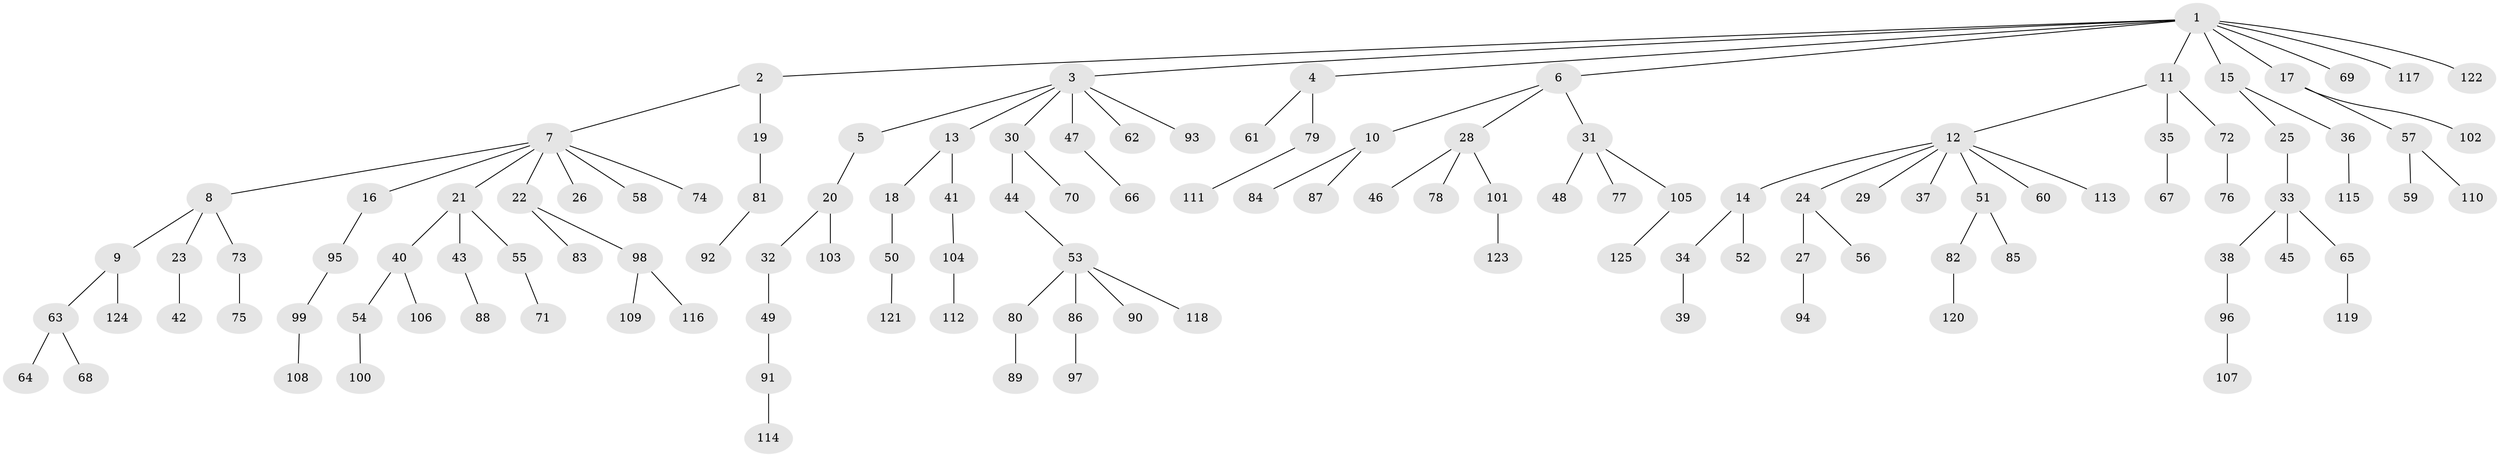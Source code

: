 // coarse degree distribution, {11: 0.011494252873563218, 7: 0.011494252873563218, 3: 0.08045977011494253, 5: 0.034482758620689655, 8: 0.011494252873563218, 4: 0.04597701149425287, 9: 0.011494252873563218, 2: 0.1839080459770115, 1: 0.6091954022988506}
// Generated by graph-tools (version 1.1) at 2025/52/02/27/25 19:52:09]
// undirected, 125 vertices, 124 edges
graph export_dot {
graph [start="1"]
  node [color=gray90,style=filled];
  1;
  2;
  3;
  4;
  5;
  6;
  7;
  8;
  9;
  10;
  11;
  12;
  13;
  14;
  15;
  16;
  17;
  18;
  19;
  20;
  21;
  22;
  23;
  24;
  25;
  26;
  27;
  28;
  29;
  30;
  31;
  32;
  33;
  34;
  35;
  36;
  37;
  38;
  39;
  40;
  41;
  42;
  43;
  44;
  45;
  46;
  47;
  48;
  49;
  50;
  51;
  52;
  53;
  54;
  55;
  56;
  57;
  58;
  59;
  60;
  61;
  62;
  63;
  64;
  65;
  66;
  67;
  68;
  69;
  70;
  71;
  72;
  73;
  74;
  75;
  76;
  77;
  78;
  79;
  80;
  81;
  82;
  83;
  84;
  85;
  86;
  87;
  88;
  89;
  90;
  91;
  92;
  93;
  94;
  95;
  96;
  97;
  98;
  99;
  100;
  101;
  102;
  103;
  104;
  105;
  106;
  107;
  108;
  109;
  110;
  111;
  112;
  113;
  114;
  115;
  116;
  117;
  118;
  119;
  120;
  121;
  122;
  123;
  124;
  125;
  1 -- 2;
  1 -- 3;
  1 -- 4;
  1 -- 6;
  1 -- 11;
  1 -- 15;
  1 -- 17;
  1 -- 69;
  1 -- 117;
  1 -- 122;
  2 -- 7;
  2 -- 19;
  3 -- 5;
  3 -- 13;
  3 -- 30;
  3 -- 47;
  3 -- 62;
  3 -- 93;
  4 -- 61;
  4 -- 79;
  5 -- 20;
  6 -- 10;
  6 -- 28;
  6 -- 31;
  7 -- 8;
  7 -- 16;
  7 -- 21;
  7 -- 22;
  7 -- 26;
  7 -- 58;
  7 -- 74;
  8 -- 9;
  8 -- 23;
  8 -- 73;
  9 -- 63;
  9 -- 124;
  10 -- 84;
  10 -- 87;
  11 -- 12;
  11 -- 35;
  11 -- 72;
  12 -- 14;
  12 -- 24;
  12 -- 29;
  12 -- 37;
  12 -- 51;
  12 -- 60;
  12 -- 113;
  13 -- 18;
  13 -- 41;
  14 -- 34;
  14 -- 52;
  15 -- 25;
  15 -- 36;
  16 -- 95;
  17 -- 57;
  17 -- 102;
  18 -- 50;
  19 -- 81;
  20 -- 32;
  20 -- 103;
  21 -- 40;
  21 -- 43;
  21 -- 55;
  22 -- 83;
  22 -- 98;
  23 -- 42;
  24 -- 27;
  24 -- 56;
  25 -- 33;
  27 -- 94;
  28 -- 46;
  28 -- 78;
  28 -- 101;
  30 -- 44;
  30 -- 70;
  31 -- 48;
  31 -- 77;
  31 -- 105;
  32 -- 49;
  33 -- 38;
  33 -- 45;
  33 -- 65;
  34 -- 39;
  35 -- 67;
  36 -- 115;
  38 -- 96;
  40 -- 54;
  40 -- 106;
  41 -- 104;
  43 -- 88;
  44 -- 53;
  47 -- 66;
  49 -- 91;
  50 -- 121;
  51 -- 82;
  51 -- 85;
  53 -- 80;
  53 -- 86;
  53 -- 90;
  53 -- 118;
  54 -- 100;
  55 -- 71;
  57 -- 59;
  57 -- 110;
  63 -- 64;
  63 -- 68;
  65 -- 119;
  72 -- 76;
  73 -- 75;
  79 -- 111;
  80 -- 89;
  81 -- 92;
  82 -- 120;
  86 -- 97;
  91 -- 114;
  95 -- 99;
  96 -- 107;
  98 -- 109;
  98 -- 116;
  99 -- 108;
  101 -- 123;
  104 -- 112;
  105 -- 125;
}
